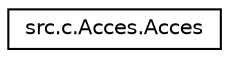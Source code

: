 digraph "Graphical Class Hierarchy"
{
  edge [fontname="Helvetica",fontsize="10",labelfontname="Helvetica",labelfontsize="10"];
  node [fontname="Helvetica",fontsize="10",shape=record];
  rankdir="LR";
  Node1 [label="src.c.Acces.Acces",height=0.2,width=0.4,color="black", fillcolor="white", style="filled",URL="$classsrc_1_1c_1_1_acces_1_1_acces.html"];
}
